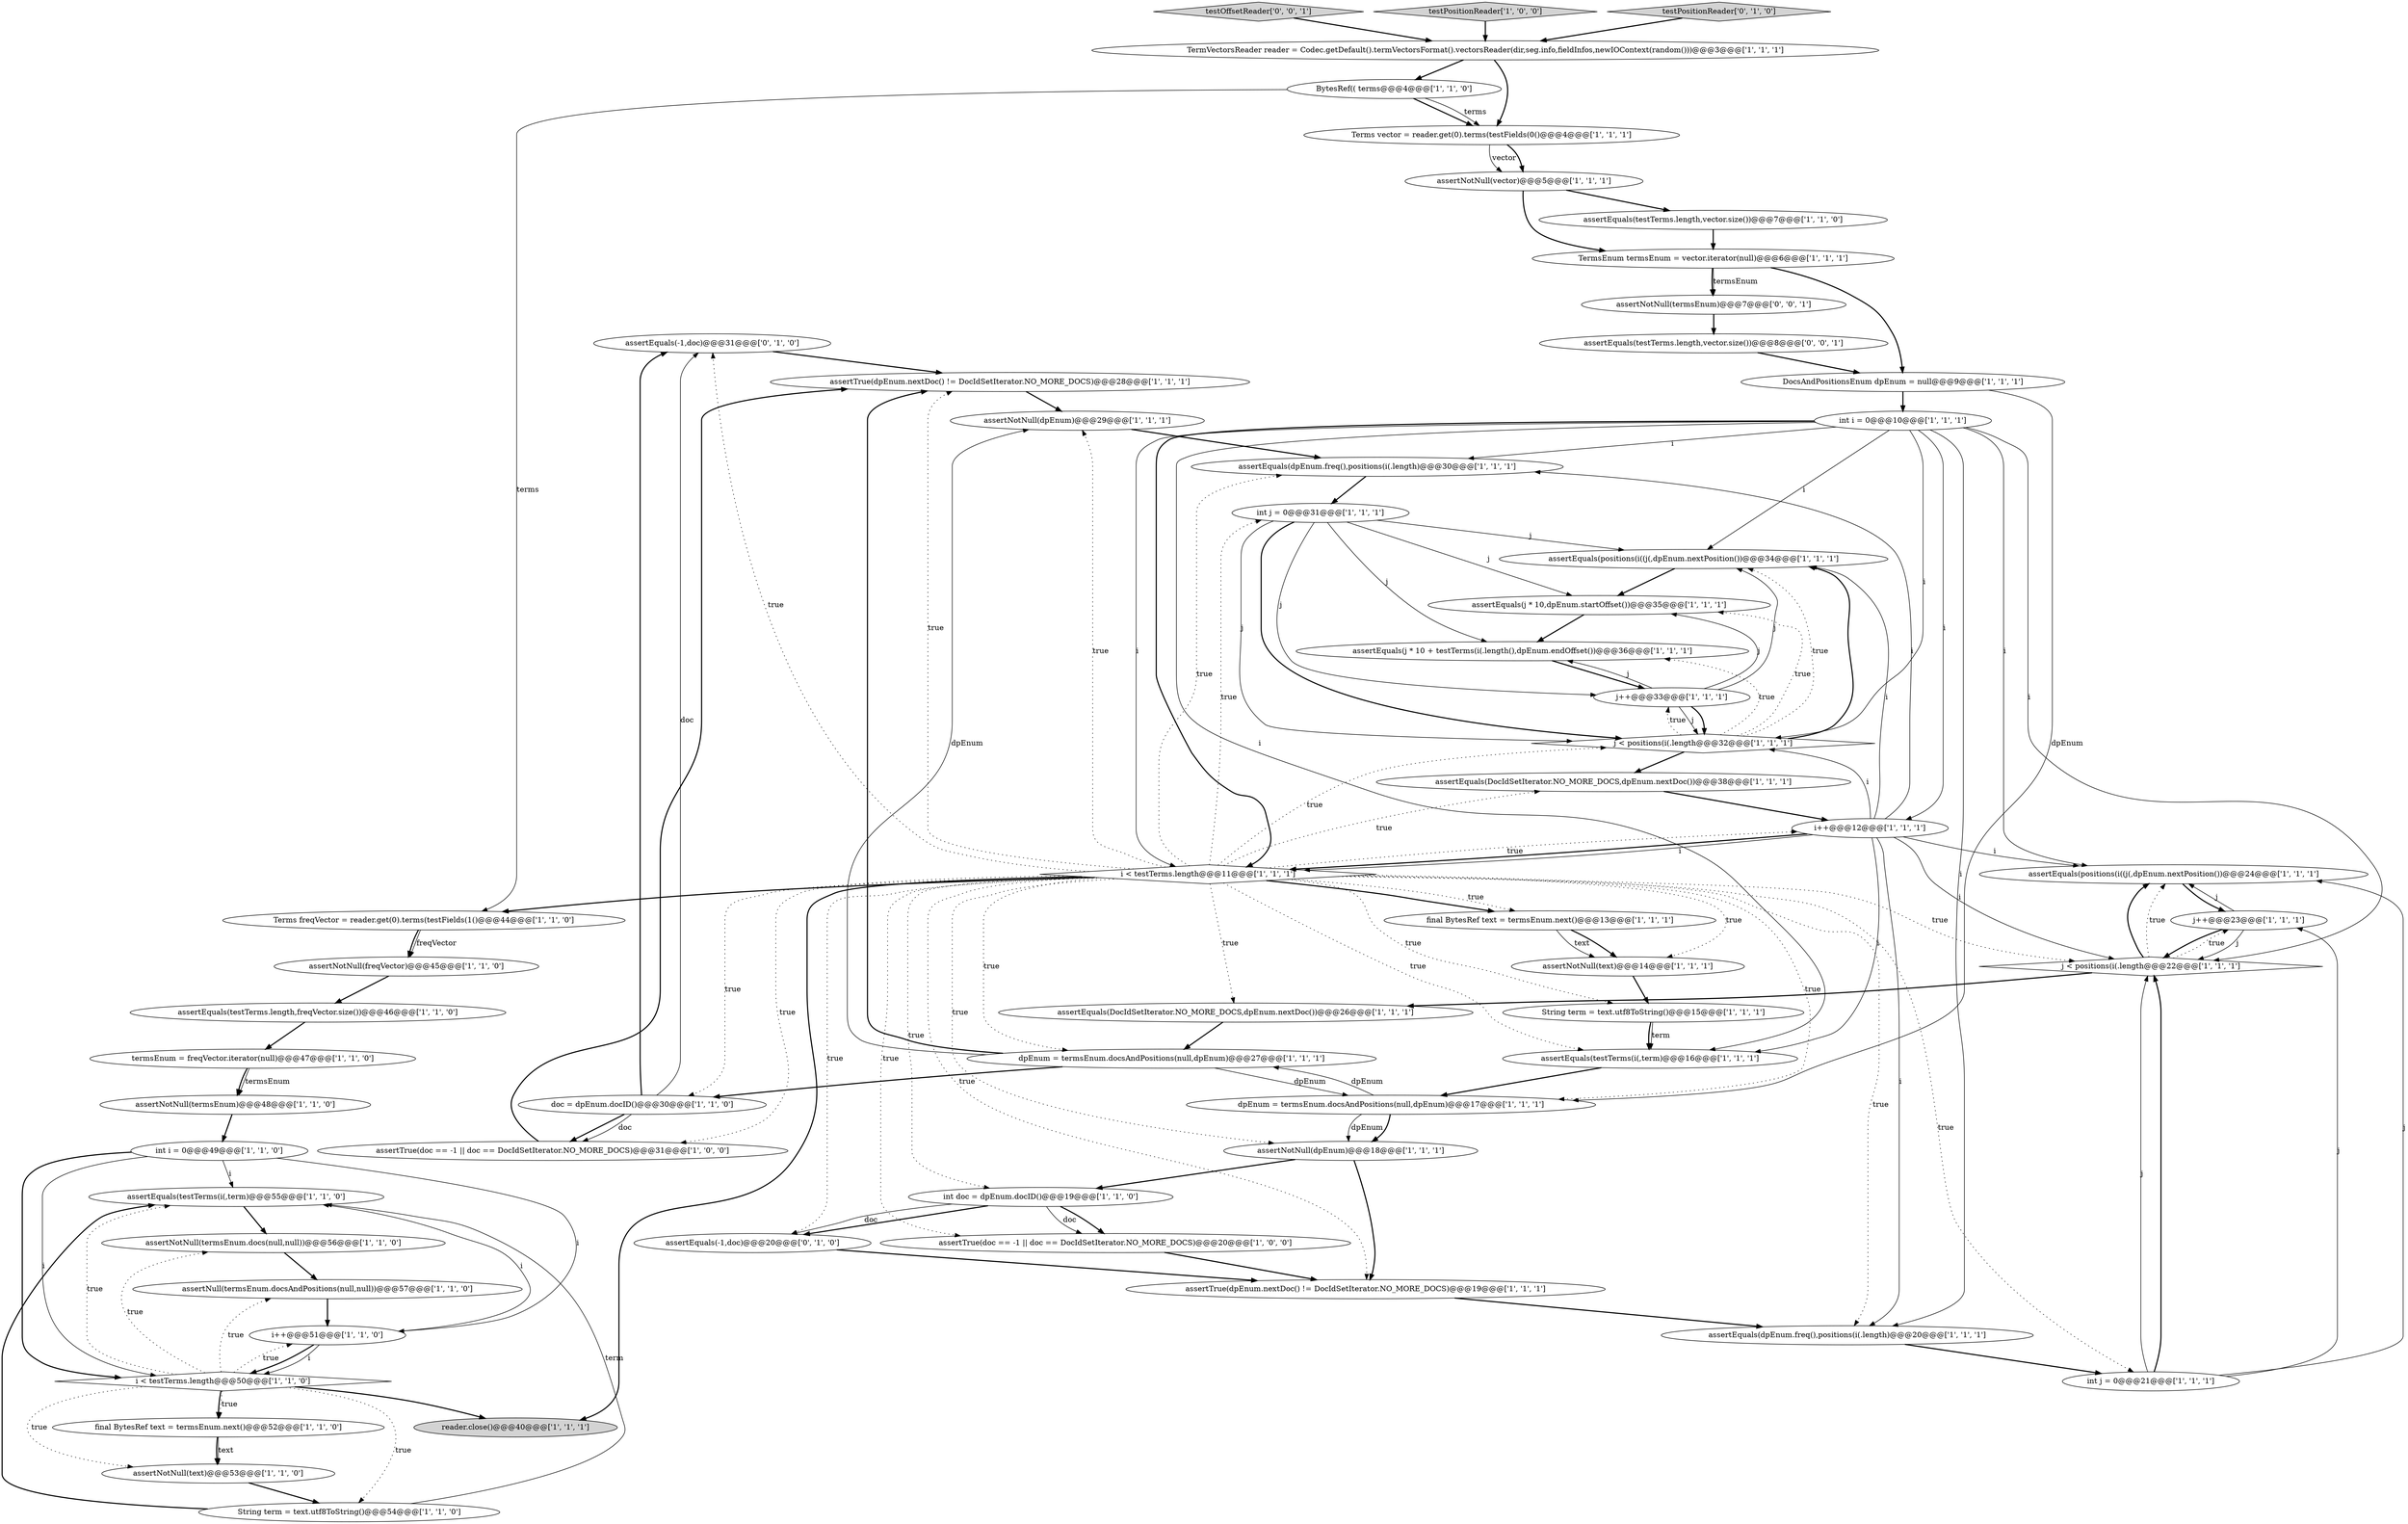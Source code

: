 digraph {
55 [style = filled, label = "assertEquals(-1,doc)@@@31@@@['0', '1', '0']", fillcolor = white, shape = ellipse image = "AAA0AAABBB2BBB"];
5 [style = filled, label = "assertNotNull(vector)@@@5@@@['1', '1', '1']", fillcolor = white, shape = ellipse image = "AAA0AAABBB1BBB"];
40 [style = filled, label = "j++@@@23@@@['1', '1', '1']", fillcolor = white, shape = ellipse image = "AAA0AAABBB1BBB"];
59 [style = filled, label = "assertEquals(testTerms.length,vector.size())@@@8@@@['0', '0', '1']", fillcolor = white, shape = ellipse image = "AAA0AAABBB3BBB"];
1 [style = filled, label = "String term = text.utf8ToString()@@@54@@@['1', '1', '0']", fillcolor = white, shape = ellipse image = "AAA0AAABBB1BBB"];
53 [style = filled, label = "int i = 0@@@10@@@['1', '1', '1']", fillcolor = white, shape = ellipse image = "AAA0AAABBB1BBB"];
41 [style = filled, label = "assertEquals(testTerms(i(,term)@@@55@@@['1', '1', '0']", fillcolor = white, shape = ellipse image = "AAA0AAABBB1BBB"];
36 [style = filled, label = "assertEquals(testTerms.length,freqVector.size())@@@46@@@['1', '1', '0']", fillcolor = white, shape = ellipse image = "AAA0AAABBB1BBB"];
13 [style = filled, label = "assertEquals(positions(i((j(,dpEnum.nextPosition())@@@34@@@['1', '1', '1']", fillcolor = white, shape = ellipse image = "AAA0AAABBB1BBB"];
28 [style = filled, label = "assertEquals(DocIdSetIterator.NO_MORE_DOCS,dpEnum.nextDoc())@@@38@@@['1', '1', '1']", fillcolor = white, shape = ellipse image = "AAA0AAABBB1BBB"];
38 [style = filled, label = "j < positions(i(.length@@@32@@@['1', '1', '1']", fillcolor = white, shape = diamond image = "AAA0AAABBB1BBB"];
48 [style = filled, label = "doc = dpEnum.docID()@@@30@@@['1', '1', '0']", fillcolor = white, shape = ellipse image = "AAA0AAABBB1BBB"];
46 [style = filled, label = "assertNull(termsEnum.docsAndPositions(null,null))@@@57@@@['1', '1', '0']", fillcolor = white, shape = ellipse image = "AAA0AAABBB1BBB"];
22 [style = filled, label = "assertEquals(dpEnum.freq(),positions(i(.length)@@@20@@@['1', '1', '1']", fillcolor = white, shape = ellipse image = "AAA0AAABBB1BBB"];
14 [style = filled, label = "assertNotNull(dpEnum)@@@18@@@['1', '1', '1']", fillcolor = white, shape = ellipse image = "AAA0AAABBB1BBB"];
26 [style = filled, label = "assertNotNull(freqVector)@@@45@@@['1', '1', '0']", fillcolor = white, shape = ellipse image = "AAA0AAABBB1BBB"];
3 [style = filled, label = "i++@@@12@@@['1', '1', '1']", fillcolor = white, shape = ellipse image = "AAA0AAABBB1BBB"];
31 [style = filled, label = "i++@@@51@@@['1', '1', '0']", fillcolor = white, shape = ellipse image = "AAA0AAABBB1BBB"];
35 [style = filled, label = "TermsEnum termsEnum = vector.iterator(null)@@@6@@@['1', '1', '1']", fillcolor = white, shape = ellipse image = "AAA0AAABBB1BBB"];
44 [style = filled, label = "assertEquals(testTerms.length,vector.size())@@@7@@@['1', '1', '0']", fillcolor = white, shape = ellipse image = "AAA0AAABBB1BBB"];
10 [style = filled, label = "assertEquals(j * 10 + testTerms(i(.length(),dpEnum.endOffset())@@@36@@@['1', '1', '1']", fillcolor = white, shape = ellipse image = "AAA0AAABBB1BBB"];
57 [style = filled, label = "testOffsetReader['0', '0', '1']", fillcolor = lightgray, shape = diamond image = "AAA0AAABBB3BBB"];
58 [style = filled, label = "assertNotNull(termsEnum)@@@7@@@['0', '0', '1']", fillcolor = white, shape = ellipse image = "AAA0AAABBB3BBB"];
21 [style = filled, label = "DocsAndPositionsEnum dpEnum = null@@@9@@@['1', '1', '1']", fillcolor = white, shape = ellipse image = "AAA0AAABBB1BBB"];
33 [style = filled, label = "testPositionReader['1', '0', '0']", fillcolor = lightgray, shape = diamond image = "AAA0AAABBB1BBB"];
32 [style = filled, label = "reader.close()@@@40@@@['1', '1', '1']", fillcolor = lightgray, shape = ellipse image = "AAA0AAABBB1BBB"];
4 [style = filled, label = "assertTrue(doc == -1 || doc == DocIdSetIterator.NO_MORE_DOCS)@@@31@@@['1', '0', '0']", fillcolor = white, shape = ellipse image = "AAA0AAABBB1BBB"];
27 [style = filled, label = "Terms vector = reader.get(0).terms(testFields(0()@@@4@@@['1', '1', '1']", fillcolor = white, shape = ellipse image = "AAA0AAABBB1BBB"];
47 [style = filled, label = "BytesRef(( terms@@@4@@@['1', '1', '0']", fillcolor = white, shape = ellipse image = "AAA0AAABBB1BBB"];
16 [style = filled, label = "assertTrue(doc == -1 || doc == DocIdSetIterator.NO_MORE_DOCS)@@@20@@@['1', '0', '0']", fillcolor = white, shape = ellipse image = "AAA0AAABBB1BBB"];
8 [style = filled, label = "assertNotNull(text)@@@14@@@['1', '1', '1']", fillcolor = white, shape = ellipse image = "AAA0AAABBB1BBB"];
23 [style = filled, label = "i < testTerms.length@@@50@@@['1', '1', '0']", fillcolor = white, shape = diamond image = "AAA0AAABBB1BBB"];
12 [style = filled, label = "termsEnum = freqVector.iterator(null)@@@47@@@['1', '1', '0']", fillcolor = white, shape = ellipse image = "AAA0AAABBB1BBB"];
11 [style = filled, label = "assertEquals(j * 10,dpEnum.startOffset())@@@35@@@['1', '1', '1']", fillcolor = white, shape = ellipse image = "AAA0AAABBB1BBB"];
20 [style = filled, label = "assertEquals(dpEnum.freq(),positions(i(.length)@@@30@@@['1', '1', '1']", fillcolor = white, shape = ellipse image = "AAA0AAABBB1BBB"];
52 [style = filled, label = "final BytesRef text = termsEnum.next()@@@52@@@['1', '1', '0']", fillcolor = white, shape = ellipse image = "AAA0AAABBB1BBB"];
24 [style = filled, label = "String term = text.utf8ToString()@@@15@@@['1', '1', '1']", fillcolor = white, shape = ellipse image = "AAA0AAABBB1BBB"];
29 [style = filled, label = "dpEnum = termsEnum.docsAndPositions(null,dpEnum)@@@17@@@['1', '1', '1']", fillcolor = white, shape = ellipse image = "AAA0AAABBB1BBB"];
7 [style = filled, label = "j < positions(i(.length@@@22@@@['1', '1', '1']", fillcolor = white, shape = diamond image = "AAA0AAABBB1BBB"];
37 [style = filled, label = "int j = 0@@@21@@@['1', '1', '1']", fillcolor = white, shape = ellipse image = "AAA0AAABBB1BBB"];
49 [style = filled, label = "j++@@@33@@@['1', '1', '1']", fillcolor = white, shape = ellipse image = "AAA0AAABBB1BBB"];
43 [style = filled, label = "assertTrue(dpEnum.nextDoc() != DocIdSetIterator.NO_MORE_DOCS)@@@28@@@['1', '1', '1']", fillcolor = white, shape = ellipse image = "AAA0AAABBB1BBB"];
45 [style = filled, label = "final BytesRef text = termsEnum.next()@@@13@@@['1', '1', '1']", fillcolor = white, shape = ellipse image = "AAA0AAABBB1BBB"];
18 [style = filled, label = "int doc = dpEnum.docID()@@@19@@@['1', '1', '0']", fillcolor = white, shape = ellipse image = "AAA0AAABBB1BBB"];
6 [style = filled, label = "i < testTerms.length@@@11@@@['1', '1', '1']", fillcolor = white, shape = diamond image = "AAA0AAABBB1BBB"];
54 [style = filled, label = "testPositionReader['0', '1', '0']", fillcolor = lightgray, shape = diamond image = "AAA0AAABBB2BBB"];
50 [style = filled, label = "assertTrue(dpEnum.nextDoc() != DocIdSetIterator.NO_MORE_DOCS)@@@19@@@['1', '1', '1']", fillcolor = white, shape = ellipse image = "AAA0AAABBB1BBB"];
51 [style = filled, label = "Terms freqVector = reader.get(0).terms(testFields(1()@@@44@@@['1', '1', '0']", fillcolor = white, shape = ellipse image = "AAA0AAABBB1BBB"];
42 [style = filled, label = "assertEquals(testTerms(i(,term)@@@16@@@['1', '1', '1']", fillcolor = white, shape = ellipse image = "AAA0AAABBB1BBB"];
30 [style = filled, label = "assertNotNull(termsEnum)@@@48@@@['1', '1', '0']", fillcolor = white, shape = ellipse image = "AAA0AAABBB1BBB"];
9 [style = filled, label = "TermVectorsReader reader = Codec.getDefault().termVectorsFormat().vectorsReader(dir,seg.info,fieldInfos,newIOContext(random()))@@@3@@@['1', '1', '1']", fillcolor = white, shape = ellipse image = "AAA0AAABBB1BBB"];
19 [style = filled, label = "int i = 0@@@49@@@['1', '1', '0']", fillcolor = white, shape = ellipse image = "AAA0AAABBB1BBB"];
2 [style = filled, label = "dpEnum = termsEnum.docsAndPositions(null,dpEnum)@@@27@@@['1', '1', '1']", fillcolor = white, shape = ellipse image = "AAA0AAABBB1BBB"];
0 [style = filled, label = "assertNotNull(dpEnum)@@@29@@@['1', '1', '1']", fillcolor = white, shape = ellipse image = "AAA0AAABBB1BBB"];
17 [style = filled, label = "int j = 0@@@31@@@['1', '1', '1']", fillcolor = white, shape = ellipse image = "AAA0AAABBB1BBB"];
15 [style = filled, label = "assertEquals(DocIdSetIterator.NO_MORE_DOCS,dpEnum.nextDoc())@@@26@@@['1', '1', '1']", fillcolor = white, shape = ellipse image = "AAA0AAABBB1BBB"];
34 [style = filled, label = "assertNotNull(termsEnum.docs(null,null))@@@56@@@['1', '1', '0']", fillcolor = white, shape = ellipse image = "AAA0AAABBB1BBB"];
39 [style = filled, label = "assertEquals(positions(i((j(,dpEnum.nextPosition())@@@24@@@['1', '1', '1']", fillcolor = white, shape = ellipse image = "AAA0AAABBB1BBB"];
25 [style = filled, label = "assertNotNull(text)@@@53@@@['1', '1', '0']", fillcolor = white, shape = ellipse image = "AAA0AAABBB1BBB"];
56 [style = filled, label = "assertEquals(-1,doc)@@@20@@@['0', '1', '0']", fillcolor = white, shape = ellipse image = "AAA0AAABBB2BBB"];
3->42 [style = solid, label="i"];
37->7 [style = bold, label=""];
28->3 [style = bold, label=""];
48->55 [style = bold, label=""];
6->16 [style = dotted, label="true"];
23->34 [style = dotted, label="true"];
23->32 [style = bold, label=""];
18->56 [style = bold, label=""];
1->41 [style = solid, label="term"];
6->38 [style = dotted, label="true"];
53->42 [style = solid, label="i"];
21->29 [style = solid, label="dpEnum"];
48->4 [style = bold, label=""];
10->49 [style = bold, label=""];
19->23 [style = bold, label=""];
6->45 [style = dotted, label="true"];
12->30 [style = bold, label=""];
25->1 [style = bold, label=""];
3->6 [style = bold, label=""];
2->29 [style = solid, label="dpEnum"];
6->51 [style = bold, label=""];
2->48 [style = bold, label=""];
0->20 [style = bold, label=""];
13->11 [style = bold, label=""];
6->4 [style = dotted, label="true"];
53->38 [style = solid, label="i"];
23->52 [style = bold, label=""];
6->32 [style = bold, label=""];
6->56 [style = dotted, label="true"];
6->45 [style = bold, label=""];
33->9 [style = bold, label=""];
35->21 [style = bold, label=""];
20->17 [style = bold, label=""];
19->31 [style = solid, label="i"];
41->34 [style = bold, label=""];
40->7 [style = solid, label="j"];
53->6 [style = bold, label=""];
17->49 [style = solid, label="j"];
50->22 [style = bold, label=""];
31->23 [style = bold, label=""];
58->59 [style = bold, label=""];
6->29 [style = dotted, label="true"];
38->49 [style = dotted, label="true"];
3->38 [style = solid, label="i"];
17->38 [style = solid, label="j"];
38->28 [style = bold, label=""];
47->27 [style = bold, label=""];
26->36 [style = bold, label=""];
48->55 [style = solid, label="doc"];
16->50 [style = bold, label=""];
9->27 [style = bold, label=""];
45->8 [style = solid, label="text"];
3->39 [style = solid, label="i"];
46->31 [style = bold, label=""];
3->20 [style = solid, label="i"];
53->13 [style = solid, label="i"];
40->39 [style = solid, label="j"];
52->25 [style = bold, label=""];
15->2 [style = bold, label=""];
35->58 [style = bold, label=""];
6->17 [style = dotted, label="true"];
37->7 [style = solid, label="j"];
29->14 [style = solid, label="dpEnum"];
49->10 [style = solid, label="j"];
6->0 [style = dotted, label="true"];
19->41 [style = solid, label="i"];
45->8 [style = bold, label=""];
38->11 [style = dotted, label="true"];
6->24 [style = dotted, label="true"];
51->26 [style = solid, label="freqVector"];
17->11 [style = solid, label="j"];
23->46 [style = dotted, label="true"];
40->7 [style = bold, label=""];
7->39 [style = bold, label=""];
6->43 [style = dotted, label="true"];
37->39 [style = solid, label="j"];
19->23 [style = solid, label="i"];
21->53 [style = bold, label=""];
29->14 [style = bold, label=""];
36->12 [style = bold, label=""];
27->5 [style = solid, label="vector"];
17->13 [style = solid, label="j"];
6->20 [style = dotted, label="true"];
42->29 [style = bold, label=""];
52->25 [style = solid, label="text"];
23->52 [style = dotted, label="true"];
2->43 [style = bold, label=""];
49->38 [style = bold, label=""];
37->40 [style = solid, label="j"];
53->20 [style = solid, label="i"];
6->7 [style = dotted, label="true"];
59->21 [style = bold, label=""];
3->22 [style = solid, label="i"];
6->14 [style = dotted, label="true"];
5->44 [style = bold, label=""];
24->42 [style = bold, label=""];
31->41 [style = solid, label="i"];
53->7 [style = solid, label="i"];
5->35 [style = bold, label=""];
38->13 [style = bold, label=""];
49->11 [style = solid, label="j"];
6->8 [style = dotted, label="true"];
11->10 [style = bold, label=""];
23->31 [style = dotted, label="true"];
23->1 [style = dotted, label="true"];
6->50 [style = dotted, label="true"];
18->16 [style = bold, label=""];
9->47 [style = bold, label=""];
48->4 [style = solid, label="doc"];
6->18 [style = dotted, label="true"];
6->48 [style = dotted, label="true"];
53->6 [style = solid, label="i"];
49->38 [style = solid, label="j"];
7->39 [style = dotted, label="true"];
7->15 [style = bold, label=""];
53->39 [style = solid, label="i"];
8->24 [style = bold, label=""];
43->0 [style = bold, label=""];
14->50 [style = bold, label=""];
23->41 [style = dotted, label="true"];
51->26 [style = bold, label=""];
38->10 [style = dotted, label="true"];
56->50 [style = bold, label=""];
29->2 [style = solid, label="dpEnum"];
53->22 [style = solid, label="i"];
49->13 [style = solid, label="j"];
12->30 [style = solid, label="termsEnum"];
14->18 [style = bold, label=""];
47->51 [style = solid, label="terms"];
35->58 [style = solid, label="termsEnum"];
17->38 [style = bold, label=""];
57->9 [style = bold, label=""];
6->28 [style = dotted, label="true"];
1->41 [style = bold, label=""];
44->35 [style = bold, label=""];
38->13 [style = dotted, label="true"];
6->37 [style = dotted, label="true"];
3->7 [style = solid, label="i"];
54->9 [style = bold, label=""];
31->23 [style = solid, label="i"];
6->22 [style = dotted, label="true"];
18->56 [style = solid, label="doc"];
34->46 [style = bold, label=""];
27->5 [style = bold, label=""];
23->25 [style = dotted, label="true"];
53->3 [style = solid, label="i"];
3->13 [style = solid, label="i"];
6->3 [style = dotted, label="true"];
17->10 [style = solid, label="j"];
4->43 [style = bold, label=""];
24->42 [style = solid, label="term"];
55->43 [style = bold, label=""];
39->40 [style = bold, label=""];
7->40 [style = dotted, label="true"];
2->0 [style = solid, label="dpEnum"];
6->2 [style = dotted, label="true"];
6->42 [style = dotted, label="true"];
6->55 [style = dotted, label="true"];
3->6 [style = solid, label="i"];
18->16 [style = solid, label="doc"];
30->19 [style = bold, label=""];
6->15 [style = dotted, label="true"];
22->37 [style = bold, label=""];
47->27 [style = solid, label="terms"];
}
